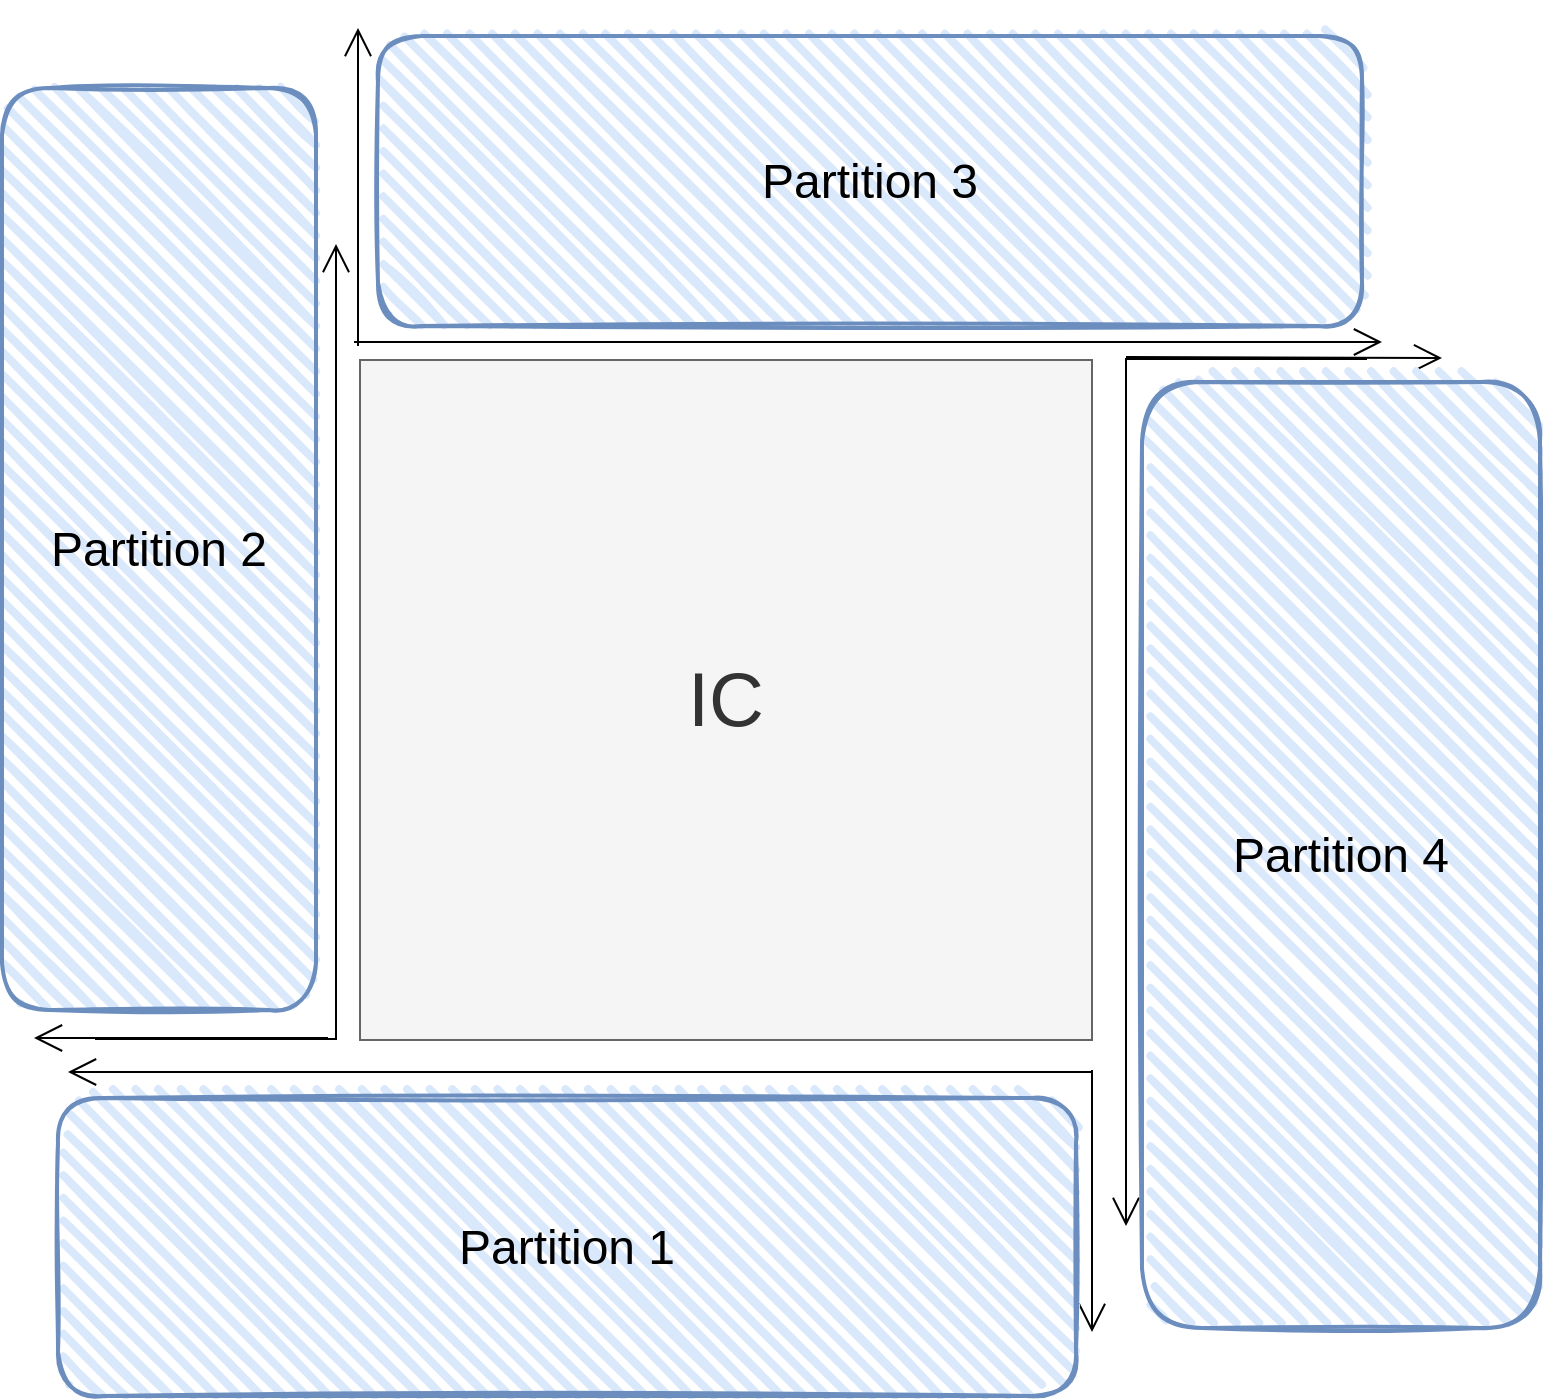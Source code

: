 <mxfile version="24.8.4">
  <diagram name="第 1 页" id="hwgLJ18tU4Q0KoKcpJoi">
    <mxGraphModel dx="1427" dy="904" grid="0" gridSize="10" guides="1" tooltips="1" connect="1" arrows="1" fold="1" page="1" pageScale="1" pageWidth="827" pageHeight="1169" math="0" shadow="0">
      <root>
        <mxCell id="0" />
        <mxCell id="1" parent="0" />
        <mxCell id="E7EIukT1EkMj4igNdOg6-13" value="" style="shape=partialRectangle;whiteSpace=wrap;html=1;top=0;left=0;fillColor=none;" vertex="1" parent="1">
          <mxGeometry x="91" y="200.5" width="120" height="340" as="geometry" />
        </mxCell>
        <mxCell id="E7EIukT1EkMj4igNdOg6-14" value="" style="shape=partialRectangle;whiteSpace=wrap;html=1;bottom=0;right=0;fillColor=none;" vertex="1" parent="1">
          <mxGeometry x="606" y="200.5" width="120" height="341" as="geometry" />
        </mxCell>
        <mxCell id="E7EIukT1EkMj4igNdOg6-20" value="" style="endArrow=none;html=1;rounded=0;" edge="1" parent="1" source="E7EIukT1EkMj4igNdOg6-4">
          <mxGeometry relative="1" as="geometry">
            <mxPoint x="332" y="395" as="sourcePoint" />
            <mxPoint x="492" y="395" as="targetPoint" />
          </mxGeometry>
        </mxCell>
        <mxCell id="E7EIukT1EkMj4igNdOg6-21" value="" style="endArrow=none;html=1;rounded=0;" edge="1" parent="1" target="E7EIukT1EkMj4igNdOg6-4">
          <mxGeometry relative="1" as="geometry">
            <mxPoint x="332" y="395" as="sourcePoint" />
            <mxPoint x="492" y="395" as="targetPoint" />
          </mxGeometry>
        </mxCell>
        <mxCell id="E7EIukT1EkMj4igNdOg6-4" value="&lt;font style=&quot;font-size: 38px;&quot;&gt;IC&lt;/font&gt;" style="rounded=0;whiteSpace=wrap;html=1;shadow=0;fillColor=#f5f5f5;strokeColor=#666666;fontColor=#333333;" vertex="1" parent="1">
          <mxGeometry x="223" y="201" width="366" height="340" as="geometry" />
        </mxCell>
        <mxCell id="E7EIukT1EkMj4igNdOg6-22" value="" style="endArrow=open;endFill=1;endSize=12;html=1;rounded=0;" edge="1" parent="1">
          <mxGeometry width="160" relative="1" as="geometry">
            <mxPoint x="220" y="192" as="sourcePoint" />
            <mxPoint x="734" y="192" as="targetPoint" />
          </mxGeometry>
        </mxCell>
        <mxCell id="E7EIukT1EkMj4igNdOg6-23" value="" style="endArrow=open;endFill=1;endSize=12;html=1;rounded=0;" edge="1" parent="1">
          <mxGeometry width="160" relative="1" as="geometry">
            <mxPoint x="222" y="194" as="sourcePoint" />
            <mxPoint x="222" y="35" as="targetPoint" />
          </mxGeometry>
        </mxCell>
        <mxCell id="E7EIukT1EkMj4igNdOg6-24" value="" style="endArrow=open;endFill=1;endSize=12;html=1;rounded=0;" edge="1" parent="1">
          <mxGeometry width="160" relative="1" as="geometry">
            <mxPoint x="207" y="540" as="sourcePoint" />
            <mxPoint x="60" y="540" as="targetPoint" />
          </mxGeometry>
        </mxCell>
        <mxCell id="E7EIukT1EkMj4igNdOg6-26" value="" style="endArrow=open;endFill=1;endSize=12;html=1;rounded=0;" edge="1" parent="1">
          <mxGeometry width="160" relative="1" as="geometry">
            <mxPoint x="211" y="216" as="sourcePoint" />
            <mxPoint x="211" y="143" as="targetPoint" />
          </mxGeometry>
        </mxCell>
        <mxCell id="E7EIukT1EkMj4igNdOg6-27" value="" style="endArrow=open;endFill=1;endSize=12;html=1;rounded=0;" edge="1" parent="1">
          <mxGeometry width="160" relative="1" as="geometry">
            <mxPoint x="606" y="199.5" as="sourcePoint" />
            <mxPoint x="764" y="200" as="targetPoint" />
          </mxGeometry>
        </mxCell>
        <mxCell id="E7EIukT1EkMj4igNdOg6-28" value="" style="endArrow=open;endFill=1;endSize=12;html=1;rounded=0;" edge="1" parent="1">
          <mxGeometry width="160" relative="1" as="geometry">
            <mxPoint x="606" y="418" as="sourcePoint" />
            <mxPoint x="606" y="634" as="targetPoint" />
          </mxGeometry>
        </mxCell>
        <mxCell id="E7EIukT1EkMj4igNdOg6-29" value="" style="endArrow=open;endFill=1;endSize=12;html=1;rounded=0;" edge="1" parent="1">
          <mxGeometry width="160" relative="1" as="geometry">
            <mxPoint x="589" y="557" as="sourcePoint" />
            <mxPoint x="77" y="557" as="targetPoint" />
          </mxGeometry>
        </mxCell>
        <mxCell id="E7EIukT1EkMj4igNdOg6-30" value="" style="endArrow=open;endFill=1;endSize=12;html=1;rounded=0;" edge="1" parent="1">
          <mxGeometry width="160" relative="1" as="geometry">
            <mxPoint x="589" y="556" as="sourcePoint" />
            <mxPoint x="589" y="687" as="targetPoint" />
          </mxGeometry>
        </mxCell>
        <mxCell id="E7EIukT1EkMj4igNdOg6-31" value="&lt;font style=&quot;font-size: 24px;&quot;&gt;Partition 3&lt;/font&gt;" style="rounded=1;whiteSpace=wrap;html=1;strokeWidth=2;fillWeight=4;hachureGap=8;hachureAngle=45;sketch=1;fillColor=#dae8fc;strokeColor=#6c8ebf;" vertex="1" parent="1">
          <mxGeometry x="232" y="39" width="492" height="145" as="geometry" />
        </mxCell>
        <mxCell id="E7EIukT1EkMj4igNdOg6-32" value="&lt;font style=&quot;font-size: 24px;&quot;&gt;Partition 4&lt;/font&gt;" style="rounded=1;whiteSpace=wrap;html=1;strokeWidth=2;fillWeight=4;hachureGap=8;hachureAngle=45;fillColor=#dae8fc;sketch=1;strokeColor=#6c8ebf;" vertex="1" parent="1">
          <mxGeometry x="614" y="212" width="199" height="473" as="geometry" />
        </mxCell>
        <mxCell id="E7EIukT1EkMj4igNdOg6-33" value="&lt;font style=&quot;font-size: 24px;&quot;&gt;Partition 1&lt;/font&gt;" style="rounded=1;whiteSpace=wrap;html=1;strokeWidth=2;fillWeight=4;hachureGap=8;hachureAngle=45;fillColor=#dae8fc;sketch=1;strokeColor=#6c8ebf;" vertex="1" parent="1">
          <mxGeometry x="72" y="570" width="509" height="149" as="geometry" />
        </mxCell>
        <mxCell id="E7EIukT1EkMj4igNdOg6-34" value="&lt;font style=&quot;font-size: 24px;&quot;&gt;Partition 2&lt;/font&gt;" style="rounded=1;whiteSpace=wrap;html=1;strokeWidth=2;fillWeight=4;hachureGap=8;hachureAngle=45;fillColor=#dae8fc;sketch=1;strokeColor=#6c8ebf;" vertex="1" parent="1">
          <mxGeometry x="44" y="65" width="157" height="461" as="geometry" />
        </mxCell>
      </root>
    </mxGraphModel>
  </diagram>
</mxfile>
